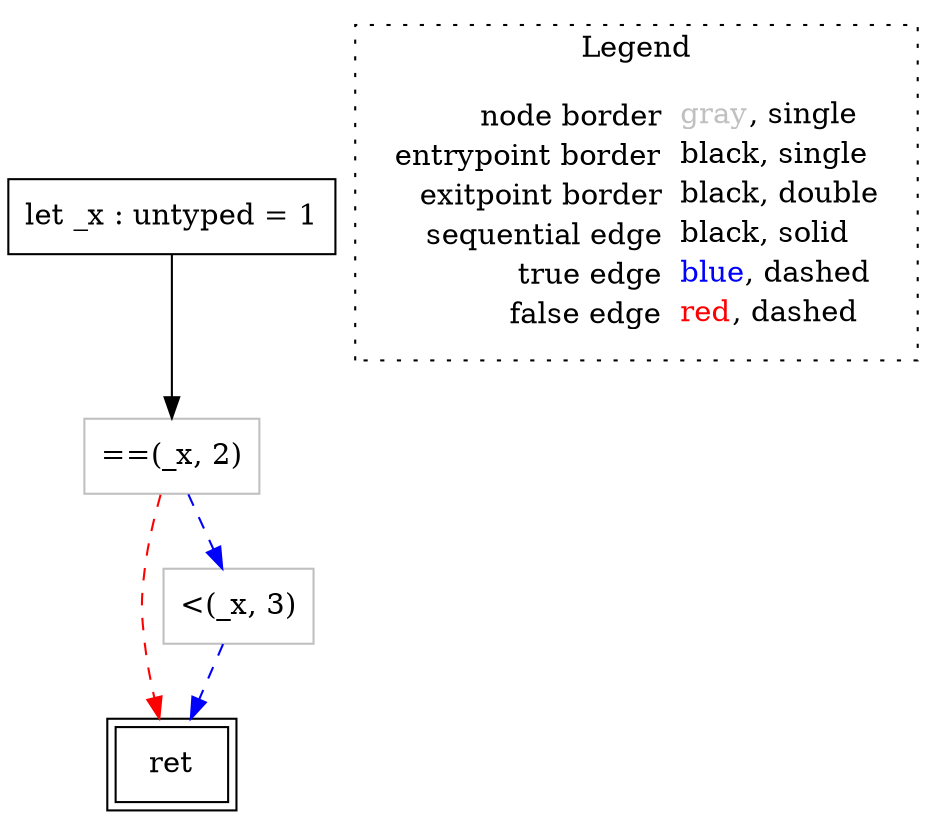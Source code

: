 digraph {
	"node0" [shape="rect",color="black",label=<let _x : untyped = 1>];
	"node1" [shape="rect",color="gray",label=<==(_x, 2)>];
	"node2" [shape="rect",color="black",peripheries="2",label=<ret>];
	"node3" [shape="rect",color="gray",label=<&lt;(_x, 3)>];
	"node1" -> "node2" [color="red",style="dashed"];
	"node1" -> "node3" [color="blue",style="dashed"];
	"node0" -> "node1" [color="black"];
	"node3" -> "node2" [color="blue",style="dashed"];
subgraph cluster_legend {
	label="Legend";
	style=dotted;
	node [shape=plaintext];
	"legend" [label=<<table border="0" cellpadding="2" cellspacing="0" cellborder="0"><tr><td align="right">node border&nbsp;</td><td align="left"><font color="gray">gray</font>, single</td></tr><tr><td align="right">entrypoint border&nbsp;</td><td align="left"><font color="black">black</font>, single</td></tr><tr><td align="right">exitpoint border&nbsp;</td><td align="left"><font color="black">black</font>, double</td></tr><tr><td align="right">sequential edge&nbsp;</td><td align="left"><font color="black">black</font>, solid</td></tr><tr><td align="right">true edge&nbsp;</td><td align="left"><font color="blue">blue</font>, dashed</td></tr><tr><td align="right">false edge&nbsp;</td><td align="left"><font color="red">red</font>, dashed</td></tr></table>>];
}

}
